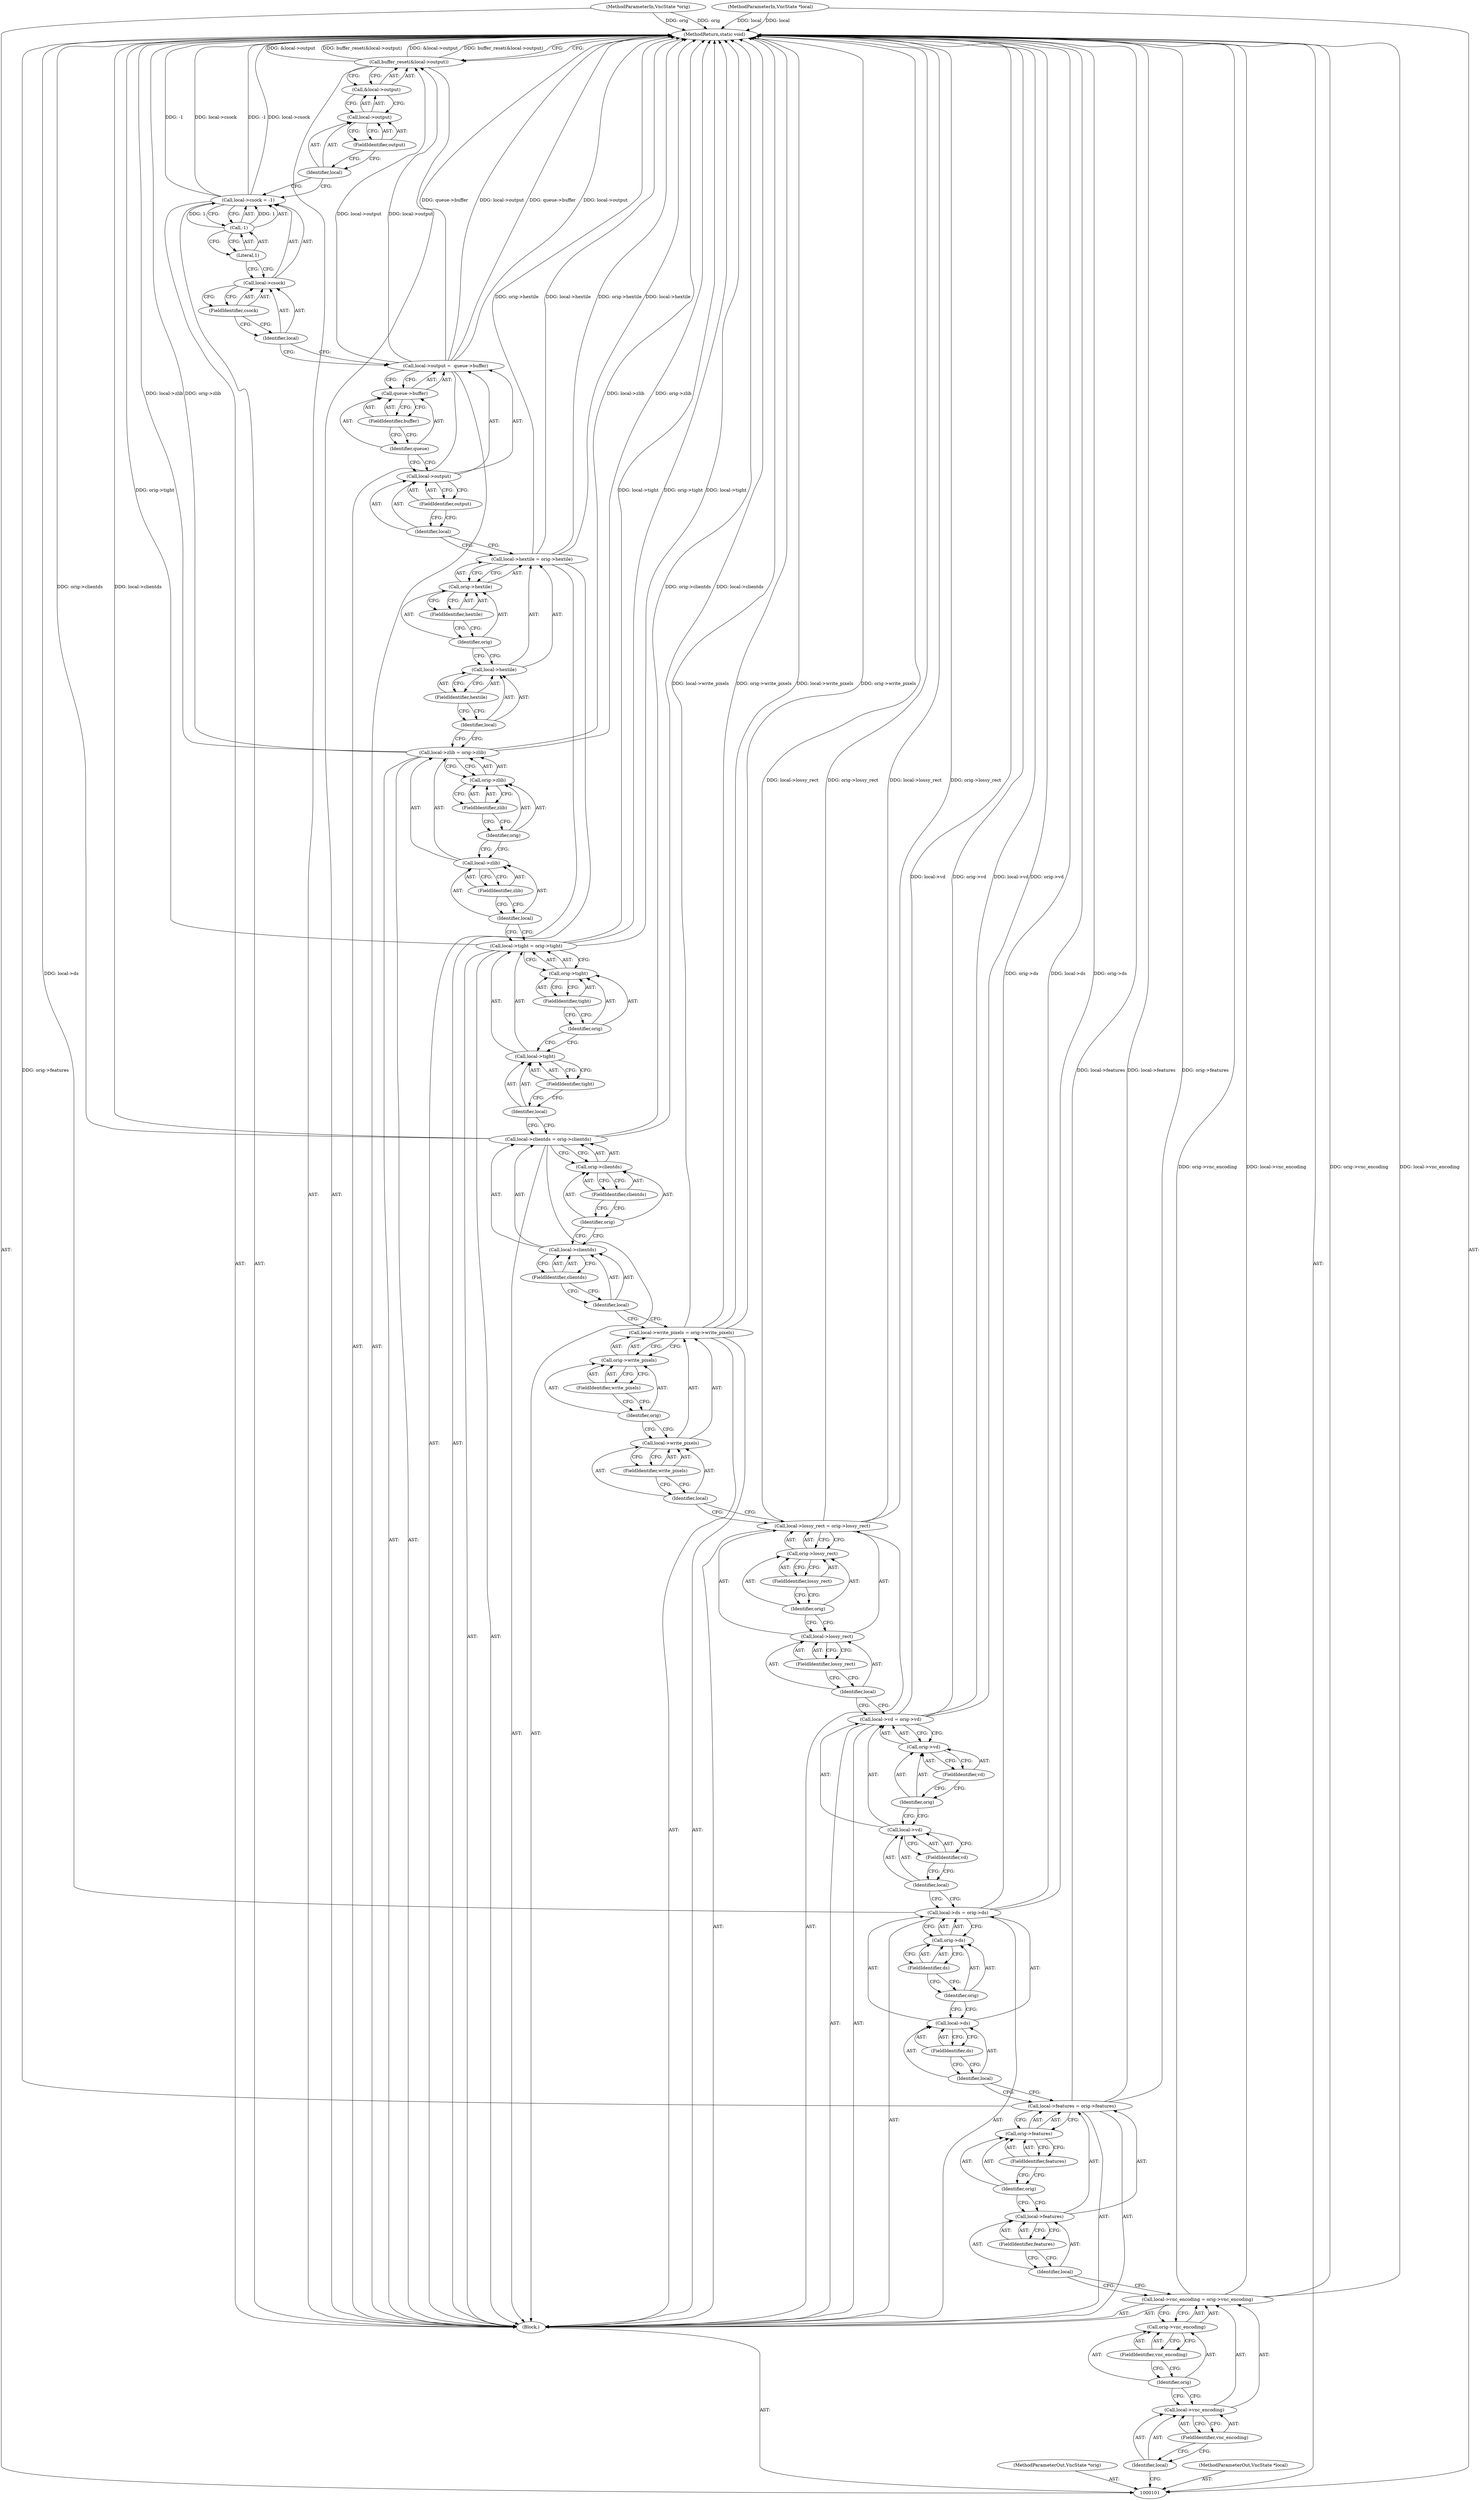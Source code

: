 digraph "1_qemu_9f64916da20eea67121d544698676295bbb105a7_9" {
"1000193" [label="(MethodReturn,static void)"];
"1000102" [label="(MethodParameterIn,VncState *orig)"];
"1000222" [label="(MethodParameterOut,VncState *orig)"];
"1000103" [label="(MethodParameterIn,VncState *local)"];
"1000223" [label="(MethodParameterOut,VncState *local)"];
"1000157" [label="(FieldIdentifier,tight)"];
"1000158" [label="(Call,orig->tight)"];
"1000159" [label="(Identifier,orig)"];
"1000160" [label="(FieldIdentifier,tight)"];
"1000154" [label="(Call,local->tight = orig->tight)"];
"1000155" [label="(Call,local->tight)"];
"1000156" [label="(Identifier,local)"];
"1000164" [label="(FieldIdentifier,zlib)"];
"1000165" [label="(Call,orig->zlib)"];
"1000166" [label="(Identifier,orig)"];
"1000167" [label="(FieldIdentifier,zlib)"];
"1000161" [label="(Call,local->zlib = orig->zlib)"];
"1000162" [label="(Call,local->zlib)"];
"1000163" [label="(Identifier,local)"];
"1000171" [label="(FieldIdentifier,hextile)"];
"1000172" [label="(Call,orig->hextile)"];
"1000173" [label="(Identifier,orig)"];
"1000174" [label="(FieldIdentifier,hextile)"];
"1000168" [label="(Call,local->hextile = orig->hextile)"];
"1000169" [label="(Call,local->hextile)"];
"1000170" [label="(Identifier,local)"];
"1000178" [label="(FieldIdentifier,output)"];
"1000179" [label="(Call,queue->buffer)"];
"1000180" [label="(Identifier,queue)"];
"1000181" [label="(FieldIdentifier,buffer)"];
"1000175" [label="(Call,local->output =  queue->buffer)"];
"1000176" [label="(Call,local->output)"];
"1000177" [label="(Identifier,local)"];
"1000185" [label="(FieldIdentifier,csock)"];
"1000186" [label="(Call,-1)"];
"1000187" [label="(Literal,1)"];
"1000182" [label="(Call,local->csock = -1)"];
"1000183" [label="(Call,local->csock)"];
"1000184" [label="(Identifier,local)"];
"1000189" [label="(Call,&local->output)"];
"1000190" [label="(Call,local->output)"];
"1000191" [label="(Identifier,local)"];
"1000192" [label="(FieldIdentifier,output)"];
"1000188" [label="(Call,buffer_reset(&local->output))"];
"1000104" [label="(Block,)"];
"1000108" [label="(FieldIdentifier,vnc_encoding)"];
"1000109" [label="(Call,orig->vnc_encoding)"];
"1000110" [label="(Identifier,orig)"];
"1000111" [label="(FieldIdentifier,vnc_encoding)"];
"1000105" [label="(Call,local->vnc_encoding = orig->vnc_encoding)"];
"1000106" [label="(Call,local->vnc_encoding)"];
"1000107" [label="(Identifier,local)"];
"1000115" [label="(FieldIdentifier,features)"];
"1000116" [label="(Call,orig->features)"];
"1000117" [label="(Identifier,orig)"];
"1000118" [label="(FieldIdentifier,features)"];
"1000112" [label="(Call,local->features = orig->features)"];
"1000113" [label="(Call,local->features)"];
"1000114" [label="(Identifier,local)"];
"1000122" [label="(FieldIdentifier,ds)"];
"1000123" [label="(Call,orig->ds)"];
"1000124" [label="(Identifier,orig)"];
"1000125" [label="(FieldIdentifier,ds)"];
"1000119" [label="(Call,local->ds = orig->ds)"];
"1000120" [label="(Call,local->ds)"];
"1000121" [label="(Identifier,local)"];
"1000129" [label="(FieldIdentifier,vd)"];
"1000130" [label="(Call,orig->vd)"];
"1000131" [label="(Identifier,orig)"];
"1000132" [label="(FieldIdentifier,vd)"];
"1000126" [label="(Call,local->vd = orig->vd)"];
"1000127" [label="(Call,local->vd)"];
"1000128" [label="(Identifier,local)"];
"1000136" [label="(FieldIdentifier,lossy_rect)"];
"1000137" [label="(Call,orig->lossy_rect)"];
"1000138" [label="(Identifier,orig)"];
"1000139" [label="(FieldIdentifier,lossy_rect)"];
"1000133" [label="(Call,local->lossy_rect = orig->lossy_rect)"];
"1000134" [label="(Call,local->lossy_rect)"];
"1000135" [label="(Identifier,local)"];
"1000143" [label="(FieldIdentifier,write_pixels)"];
"1000144" [label="(Call,orig->write_pixels)"];
"1000145" [label="(Identifier,orig)"];
"1000146" [label="(FieldIdentifier,write_pixels)"];
"1000140" [label="(Call,local->write_pixels = orig->write_pixels)"];
"1000141" [label="(Call,local->write_pixels)"];
"1000142" [label="(Identifier,local)"];
"1000150" [label="(FieldIdentifier,clientds)"];
"1000151" [label="(Call,orig->clientds)"];
"1000152" [label="(Identifier,orig)"];
"1000153" [label="(FieldIdentifier,clientds)"];
"1000147" [label="(Call,local->clientds = orig->clientds)"];
"1000148" [label="(Call,local->clientds)"];
"1000149" [label="(Identifier,local)"];
"1000193" -> "1000101"  [label="AST: "];
"1000193" -> "1000188"  [label="CFG: "];
"1000168" -> "1000193"  [label="DDG: orig->hextile"];
"1000168" -> "1000193"  [label="DDG: local->hextile"];
"1000147" -> "1000193"  [label="DDG: orig->clientds"];
"1000147" -> "1000193"  [label="DDG: local->clientds"];
"1000175" -> "1000193"  [label="DDG: queue->buffer"];
"1000175" -> "1000193"  [label="DDG: local->output"];
"1000188" -> "1000193"  [label="DDG: &local->output"];
"1000188" -> "1000193"  [label="DDG: buffer_reset(&local->output)"];
"1000126" -> "1000193"  [label="DDG: local->vd"];
"1000126" -> "1000193"  [label="DDG: orig->vd"];
"1000161" -> "1000193"  [label="DDG: local->zlib"];
"1000161" -> "1000193"  [label="DDG: orig->zlib"];
"1000182" -> "1000193"  [label="DDG: -1"];
"1000182" -> "1000193"  [label="DDG: local->csock"];
"1000119" -> "1000193"  [label="DDG: orig->ds"];
"1000119" -> "1000193"  [label="DDG: local->ds"];
"1000140" -> "1000193"  [label="DDG: local->write_pixels"];
"1000140" -> "1000193"  [label="DDG: orig->write_pixels"];
"1000154" -> "1000193"  [label="DDG: local->tight"];
"1000154" -> "1000193"  [label="DDG: orig->tight"];
"1000133" -> "1000193"  [label="DDG: local->lossy_rect"];
"1000133" -> "1000193"  [label="DDG: orig->lossy_rect"];
"1000103" -> "1000193"  [label="DDG: local"];
"1000102" -> "1000193"  [label="DDG: orig"];
"1000112" -> "1000193"  [label="DDG: local->features"];
"1000112" -> "1000193"  [label="DDG: orig->features"];
"1000105" -> "1000193"  [label="DDG: local->vnc_encoding"];
"1000105" -> "1000193"  [label="DDG: orig->vnc_encoding"];
"1000102" -> "1000101"  [label="AST: "];
"1000102" -> "1000193"  [label="DDG: orig"];
"1000222" -> "1000101"  [label="AST: "];
"1000103" -> "1000101"  [label="AST: "];
"1000103" -> "1000193"  [label="DDG: local"];
"1000223" -> "1000101"  [label="AST: "];
"1000157" -> "1000155"  [label="AST: "];
"1000157" -> "1000156"  [label="CFG: "];
"1000155" -> "1000157"  [label="CFG: "];
"1000158" -> "1000154"  [label="AST: "];
"1000158" -> "1000160"  [label="CFG: "];
"1000159" -> "1000158"  [label="AST: "];
"1000160" -> "1000158"  [label="AST: "];
"1000154" -> "1000158"  [label="CFG: "];
"1000159" -> "1000158"  [label="AST: "];
"1000159" -> "1000155"  [label="CFG: "];
"1000160" -> "1000159"  [label="CFG: "];
"1000160" -> "1000158"  [label="AST: "];
"1000160" -> "1000159"  [label="CFG: "];
"1000158" -> "1000160"  [label="CFG: "];
"1000154" -> "1000104"  [label="AST: "];
"1000154" -> "1000158"  [label="CFG: "];
"1000155" -> "1000154"  [label="AST: "];
"1000158" -> "1000154"  [label="AST: "];
"1000163" -> "1000154"  [label="CFG: "];
"1000154" -> "1000193"  [label="DDG: local->tight"];
"1000154" -> "1000193"  [label="DDG: orig->tight"];
"1000155" -> "1000154"  [label="AST: "];
"1000155" -> "1000157"  [label="CFG: "];
"1000156" -> "1000155"  [label="AST: "];
"1000157" -> "1000155"  [label="AST: "];
"1000159" -> "1000155"  [label="CFG: "];
"1000156" -> "1000155"  [label="AST: "];
"1000156" -> "1000147"  [label="CFG: "];
"1000157" -> "1000156"  [label="CFG: "];
"1000164" -> "1000162"  [label="AST: "];
"1000164" -> "1000163"  [label="CFG: "];
"1000162" -> "1000164"  [label="CFG: "];
"1000165" -> "1000161"  [label="AST: "];
"1000165" -> "1000167"  [label="CFG: "];
"1000166" -> "1000165"  [label="AST: "];
"1000167" -> "1000165"  [label="AST: "];
"1000161" -> "1000165"  [label="CFG: "];
"1000166" -> "1000165"  [label="AST: "];
"1000166" -> "1000162"  [label="CFG: "];
"1000167" -> "1000166"  [label="CFG: "];
"1000167" -> "1000165"  [label="AST: "];
"1000167" -> "1000166"  [label="CFG: "];
"1000165" -> "1000167"  [label="CFG: "];
"1000161" -> "1000104"  [label="AST: "];
"1000161" -> "1000165"  [label="CFG: "];
"1000162" -> "1000161"  [label="AST: "];
"1000165" -> "1000161"  [label="AST: "];
"1000170" -> "1000161"  [label="CFG: "];
"1000161" -> "1000193"  [label="DDG: local->zlib"];
"1000161" -> "1000193"  [label="DDG: orig->zlib"];
"1000162" -> "1000161"  [label="AST: "];
"1000162" -> "1000164"  [label="CFG: "];
"1000163" -> "1000162"  [label="AST: "];
"1000164" -> "1000162"  [label="AST: "];
"1000166" -> "1000162"  [label="CFG: "];
"1000163" -> "1000162"  [label="AST: "];
"1000163" -> "1000154"  [label="CFG: "];
"1000164" -> "1000163"  [label="CFG: "];
"1000171" -> "1000169"  [label="AST: "];
"1000171" -> "1000170"  [label="CFG: "];
"1000169" -> "1000171"  [label="CFG: "];
"1000172" -> "1000168"  [label="AST: "];
"1000172" -> "1000174"  [label="CFG: "];
"1000173" -> "1000172"  [label="AST: "];
"1000174" -> "1000172"  [label="AST: "];
"1000168" -> "1000172"  [label="CFG: "];
"1000173" -> "1000172"  [label="AST: "];
"1000173" -> "1000169"  [label="CFG: "];
"1000174" -> "1000173"  [label="CFG: "];
"1000174" -> "1000172"  [label="AST: "];
"1000174" -> "1000173"  [label="CFG: "];
"1000172" -> "1000174"  [label="CFG: "];
"1000168" -> "1000104"  [label="AST: "];
"1000168" -> "1000172"  [label="CFG: "];
"1000169" -> "1000168"  [label="AST: "];
"1000172" -> "1000168"  [label="AST: "];
"1000177" -> "1000168"  [label="CFG: "];
"1000168" -> "1000193"  [label="DDG: orig->hextile"];
"1000168" -> "1000193"  [label="DDG: local->hextile"];
"1000169" -> "1000168"  [label="AST: "];
"1000169" -> "1000171"  [label="CFG: "];
"1000170" -> "1000169"  [label="AST: "];
"1000171" -> "1000169"  [label="AST: "];
"1000173" -> "1000169"  [label="CFG: "];
"1000170" -> "1000169"  [label="AST: "];
"1000170" -> "1000161"  [label="CFG: "];
"1000171" -> "1000170"  [label="CFG: "];
"1000178" -> "1000176"  [label="AST: "];
"1000178" -> "1000177"  [label="CFG: "];
"1000176" -> "1000178"  [label="CFG: "];
"1000179" -> "1000175"  [label="AST: "];
"1000179" -> "1000181"  [label="CFG: "];
"1000180" -> "1000179"  [label="AST: "];
"1000181" -> "1000179"  [label="AST: "];
"1000175" -> "1000179"  [label="CFG: "];
"1000180" -> "1000179"  [label="AST: "];
"1000180" -> "1000176"  [label="CFG: "];
"1000181" -> "1000180"  [label="CFG: "];
"1000181" -> "1000179"  [label="AST: "];
"1000181" -> "1000180"  [label="CFG: "];
"1000179" -> "1000181"  [label="CFG: "];
"1000175" -> "1000104"  [label="AST: "];
"1000175" -> "1000179"  [label="CFG: "];
"1000176" -> "1000175"  [label="AST: "];
"1000179" -> "1000175"  [label="AST: "];
"1000184" -> "1000175"  [label="CFG: "];
"1000175" -> "1000193"  [label="DDG: queue->buffer"];
"1000175" -> "1000193"  [label="DDG: local->output"];
"1000175" -> "1000188"  [label="DDG: local->output"];
"1000176" -> "1000175"  [label="AST: "];
"1000176" -> "1000178"  [label="CFG: "];
"1000177" -> "1000176"  [label="AST: "];
"1000178" -> "1000176"  [label="AST: "];
"1000180" -> "1000176"  [label="CFG: "];
"1000177" -> "1000176"  [label="AST: "];
"1000177" -> "1000168"  [label="CFG: "];
"1000178" -> "1000177"  [label="CFG: "];
"1000185" -> "1000183"  [label="AST: "];
"1000185" -> "1000184"  [label="CFG: "];
"1000183" -> "1000185"  [label="CFG: "];
"1000186" -> "1000182"  [label="AST: "];
"1000186" -> "1000187"  [label="CFG: "];
"1000187" -> "1000186"  [label="AST: "];
"1000182" -> "1000186"  [label="CFG: "];
"1000186" -> "1000182"  [label="DDG: 1"];
"1000187" -> "1000186"  [label="AST: "];
"1000187" -> "1000183"  [label="CFG: "];
"1000186" -> "1000187"  [label="CFG: "];
"1000182" -> "1000104"  [label="AST: "];
"1000182" -> "1000186"  [label="CFG: "];
"1000183" -> "1000182"  [label="AST: "];
"1000186" -> "1000182"  [label="AST: "];
"1000191" -> "1000182"  [label="CFG: "];
"1000182" -> "1000193"  [label="DDG: -1"];
"1000182" -> "1000193"  [label="DDG: local->csock"];
"1000186" -> "1000182"  [label="DDG: 1"];
"1000183" -> "1000182"  [label="AST: "];
"1000183" -> "1000185"  [label="CFG: "];
"1000184" -> "1000183"  [label="AST: "];
"1000185" -> "1000183"  [label="AST: "];
"1000187" -> "1000183"  [label="CFG: "];
"1000184" -> "1000183"  [label="AST: "];
"1000184" -> "1000175"  [label="CFG: "];
"1000185" -> "1000184"  [label="CFG: "];
"1000189" -> "1000188"  [label="AST: "];
"1000189" -> "1000190"  [label="CFG: "];
"1000190" -> "1000189"  [label="AST: "];
"1000188" -> "1000189"  [label="CFG: "];
"1000190" -> "1000189"  [label="AST: "];
"1000190" -> "1000192"  [label="CFG: "];
"1000191" -> "1000190"  [label="AST: "];
"1000192" -> "1000190"  [label="AST: "];
"1000189" -> "1000190"  [label="CFG: "];
"1000191" -> "1000190"  [label="AST: "];
"1000191" -> "1000182"  [label="CFG: "];
"1000192" -> "1000191"  [label="CFG: "];
"1000192" -> "1000190"  [label="AST: "];
"1000192" -> "1000191"  [label="CFG: "];
"1000190" -> "1000192"  [label="CFG: "];
"1000188" -> "1000104"  [label="AST: "];
"1000188" -> "1000189"  [label="CFG: "];
"1000189" -> "1000188"  [label="AST: "];
"1000193" -> "1000188"  [label="CFG: "];
"1000188" -> "1000193"  [label="DDG: &local->output"];
"1000188" -> "1000193"  [label="DDG: buffer_reset(&local->output)"];
"1000175" -> "1000188"  [label="DDG: local->output"];
"1000104" -> "1000101"  [label="AST: "];
"1000105" -> "1000104"  [label="AST: "];
"1000112" -> "1000104"  [label="AST: "];
"1000119" -> "1000104"  [label="AST: "];
"1000126" -> "1000104"  [label="AST: "];
"1000133" -> "1000104"  [label="AST: "];
"1000140" -> "1000104"  [label="AST: "];
"1000147" -> "1000104"  [label="AST: "];
"1000154" -> "1000104"  [label="AST: "];
"1000161" -> "1000104"  [label="AST: "];
"1000168" -> "1000104"  [label="AST: "];
"1000175" -> "1000104"  [label="AST: "];
"1000182" -> "1000104"  [label="AST: "];
"1000188" -> "1000104"  [label="AST: "];
"1000108" -> "1000106"  [label="AST: "];
"1000108" -> "1000107"  [label="CFG: "];
"1000106" -> "1000108"  [label="CFG: "];
"1000109" -> "1000105"  [label="AST: "];
"1000109" -> "1000111"  [label="CFG: "];
"1000110" -> "1000109"  [label="AST: "];
"1000111" -> "1000109"  [label="AST: "];
"1000105" -> "1000109"  [label="CFG: "];
"1000110" -> "1000109"  [label="AST: "];
"1000110" -> "1000106"  [label="CFG: "];
"1000111" -> "1000110"  [label="CFG: "];
"1000111" -> "1000109"  [label="AST: "];
"1000111" -> "1000110"  [label="CFG: "];
"1000109" -> "1000111"  [label="CFG: "];
"1000105" -> "1000104"  [label="AST: "];
"1000105" -> "1000109"  [label="CFG: "];
"1000106" -> "1000105"  [label="AST: "];
"1000109" -> "1000105"  [label="AST: "];
"1000114" -> "1000105"  [label="CFG: "];
"1000105" -> "1000193"  [label="DDG: local->vnc_encoding"];
"1000105" -> "1000193"  [label="DDG: orig->vnc_encoding"];
"1000106" -> "1000105"  [label="AST: "];
"1000106" -> "1000108"  [label="CFG: "];
"1000107" -> "1000106"  [label="AST: "];
"1000108" -> "1000106"  [label="AST: "];
"1000110" -> "1000106"  [label="CFG: "];
"1000107" -> "1000106"  [label="AST: "];
"1000107" -> "1000101"  [label="CFG: "];
"1000108" -> "1000107"  [label="CFG: "];
"1000115" -> "1000113"  [label="AST: "];
"1000115" -> "1000114"  [label="CFG: "];
"1000113" -> "1000115"  [label="CFG: "];
"1000116" -> "1000112"  [label="AST: "];
"1000116" -> "1000118"  [label="CFG: "];
"1000117" -> "1000116"  [label="AST: "];
"1000118" -> "1000116"  [label="AST: "];
"1000112" -> "1000116"  [label="CFG: "];
"1000117" -> "1000116"  [label="AST: "];
"1000117" -> "1000113"  [label="CFG: "];
"1000118" -> "1000117"  [label="CFG: "];
"1000118" -> "1000116"  [label="AST: "];
"1000118" -> "1000117"  [label="CFG: "];
"1000116" -> "1000118"  [label="CFG: "];
"1000112" -> "1000104"  [label="AST: "];
"1000112" -> "1000116"  [label="CFG: "];
"1000113" -> "1000112"  [label="AST: "];
"1000116" -> "1000112"  [label="AST: "];
"1000121" -> "1000112"  [label="CFG: "];
"1000112" -> "1000193"  [label="DDG: local->features"];
"1000112" -> "1000193"  [label="DDG: orig->features"];
"1000113" -> "1000112"  [label="AST: "];
"1000113" -> "1000115"  [label="CFG: "];
"1000114" -> "1000113"  [label="AST: "];
"1000115" -> "1000113"  [label="AST: "];
"1000117" -> "1000113"  [label="CFG: "];
"1000114" -> "1000113"  [label="AST: "];
"1000114" -> "1000105"  [label="CFG: "];
"1000115" -> "1000114"  [label="CFG: "];
"1000122" -> "1000120"  [label="AST: "];
"1000122" -> "1000121"  [label="CFG: "];
"1000120" -> "1000122"  [label="CFG: "];
"1000123" -> "1000119"  [label="AST: "];
"1000123" -> "1000125"  [label="CFG: "];
"1000124" -> "1000123"  [label="AST: "];
"1000125" -> "1000123"  [label="AST: "];
"1000119" -> "1000123"  [label="CFG: "];
"1000124" -> "1000123"  [label="AST: "];
"1000124" -> "1000120"  [label="CFG: "];
"1000125" -> "1000124"  [label="CFG: "];
"1000125" -> "1000123"  [label="AST: "];
"1000125" -> "1000124"  [label="CFG: "];
"1000123" -> "1000125"  [label="CFG: "];
"1000119" -> "1000104"  [label="AST: "];
"1000119" -> "1000123"  [label="CFG: "];
"1000120" -> "1000119"  [label="AST: "];
"1000123" -> "1000119"  [label="AST: "];
"1000128" -> "1000119"  [label="CFG: "];
"1000119" -> "1000193"  [label="DDG: orig->ds"];
"1000119" -> "1000193"  [label="DDG: local->ds"];
"1000120" -> "1000119"  [label="AST: "];
"1000120" -> "1000122"  [label="CFG: "];
"1000121" -> "1000120"  [label="AST: "];
"1000122" -> "1000120"  [label="AST: "];
"1000124" -> "1000120"  [label="CFG: "];
"1000121" -> "1000120"  [label="AST: "];
"1000121" -> "1000112"  [label="CFG: "];
"1000122" -> "1000121"  [label="CFG: "];
"1000129" -> "1000127"  [label="AST: "];
"1000129" -> "1000128"  [label="CFG: "];
"1000127" -> "1000129"  [label="CFG: "];
"1000130" -> "1000126"  [label="AST: "];
"1000130" -> "1000132"  [label="CFG: "];
"1000131" -> "1000130"  [label="AST: "];
"1000132" -> "1000130"  [label="AST: "];
"1000126" -> "1000130"  [label="CFG: "];
"1000131" -> "1000130"  [label="AST: "];
"1000131" -> "1000127"  [label="CFG: "];
"1000132" -> "1000131"  [label="CFG: "];
"1000132" -> "1000130"  [label="AST: "];
"1000132" -> "1000131"  [label="CFG: "];
"1000130" -> "1000132"  [label="CFG: "];
"1000126" -> "1000104"  [label="AST: "];
"1000126" -> "1000130"  [label="CFG: "];
"1000127" -> "1000126"  [label="AST: "];
"1000130" -> "1000126"  [label="AST: "];
"1000135" -> "1000126"  [label="CFG: "];
"1000126" -> "1000193"  [label="DDG: local->vd"];
"1000126" -> "1000193"  [label="DDG: orig->vd"];
"1000127" -> "1000126"  [label="AST: "];
"1000127" -> "1000129"  [label="CFG: "];
"1000128" -> "1000127"  [label="AST: "];
"1000129" -> "1000127"  [label="AST: "];
"1000131" -> "1000127"  [label="CFG: "];
"1000128" -> "1000127"  [label="AST: "];
"1000128" -> "1000119"  [label="CFG: "];
"1000129" -> "1000128"  [label="CFG: "];
"1000136" -> "1000134"  [label="AST: "];
"1000136" -> "1000135"  [label="CFG: "];
"1000134" -> "1000136"  [label="CFG: "];
"1000137" -> "1000133"  [label="AST: "];
"1000137" -> "1000139"  [label="CFG: "];
"1000138" -> "1000137"  [label="AST: "];
"1000139" -> "1000137"  [label="AST: "];
"1000133" -> "1000137"  [label="CFG: "];
"1000138" -> "1000137"  [label="AST: "];
"1000138" -> "1000134"  [label="CFG: "];
"1000139" -> "1000138"  [label="CFG: "];
"1000139" -> "1000137"  [label="AST: "];
"1000139" -> "1000138"  [label="CFG: "];
"1000137" -> "1000139"  [label="CFG: "];
"1000133" -> "1000104"  [label="AST: "];
"1000133" -> "1000137"  [label="CFG: "];
"1000134" -> "1000133"  [label="AST: "];
"1000137" -> "1000133"  [label="AST: "];
"1000142" -> "1000133"  [label="CFG: "];
"1000133" -> "1000193"  [label="DDG: local->lossy_rect"];
"1000133" -> "1000193"  [label="DDG: orig->lossy_rect"];
"1000134" -> "1000133"  [label="AST: "];
"1000134" -> "1000136"  [label="CFG: "];
"1000135" -> "1000134"  [label="AST: "];
"1000136" -> "1000134"  [label="AST: "];
"1000138" -> "1000134"  [label="CFG: "];
"1000135" -> "1000134"  [label="AST: "];
"1000135" -> "1000126"  [label="CFG: "];
"1000136" -> "1000135"  [label="CFG: "];
"1000143" -> "1000141"  [label="AST: "];
"1000143" -> "1000142"  [label="CFG: "];
"1000141" -> "1000143"  [label="CFG: "];
"1000144" -> "1000140"  [label="AST: "];
"1000144" -> "1000146"  [label="CFG: "];
"1000145" -> "1000144"  [label="AST: "];
"1000146" -> "1000144"  [label="AST: "];
"1000140" -> "1000144"  [label="CFG: "];
"1000145" -> "1000144"  [label="AST: "];
"1000145" -> "1000141"  [label="CFG: "];
"1000146" -> "1000145"  [label="CFG: "];
"1000146" -> "1000144"  [label="AST: "];
"1000146" -> "1000145"  [label="CFG: "];
"1000144" -> "1000146"  [label="CFG: "];
"1000140" -> "1000104"  [label="AST: "];
"1000140" -> "1000144"  [label="CFG: "];
"1000141" -> "1000140"  [label="AST: "];
"1000144" -> "1000140"  [label="AST: "];
"1000149" -> "1000140"  [label="CFG: "];
"1000140" -> "1000193"  [label="DDG: local->write_pixels"];
"1000140" -> "1000193"  [label="DDG: orig->write_pixels"];
"1000141" -> "1000140"  [label="AST: "];
"1000141" -> "1000143"  [label="CFG: "];
"1000142" -> "1000141"  [label="AST: "];
"1000143" -> "1000141"  [label="AST: "];
"1000145" -> "1000141"  [label="CFG: "];
"1000142" -> "1000141"  [label="AST: "];
"1000142" -> "1000133"  [label="CFG: "];
"1000143" -> "1000142"  [label="CFG: "];
"1000150" -> "1000148"  [label="AST: "];
"1000150" -> "1000149"  [label="CFG: "];
"1000148" -> "1000150"  [label="CFG: "];
"1000151" -> "1000147"  [label="AST: "];
"1000151" -> "1000153"  [label="CFG: "];
"1000152" -> "1000151"  [label="AST: "];
"1000153" -> "1000151"  [label="AST: "];
"1000147" -> "1000151"  [label="CFG: "];
"1000152" -> "1000151"  [label="AST: "];
"1000152" -> "1000148"  [label="CFG: "];
"1000153" -> "1000152"  [label="CFG: "];
"1000153" -> "1000151"  [label="AST: "];
"1000153" -> "1000152"  [label="CFG: "];
"1000151" -> "1000153"  [label="CFG: "];
"1000147" -> "1000104"  [label="AST: "];
"1000147" -> "1000151"  [label="CFG: "];
"1000148" -> "1000147"  [label="AST: "];
"1000151" -> "1000147"  [label="AST: "];
"1000156" -> "1000147"  [label="CFG: "];
"1000147" -> "1000193"  [label="DDG: orig->clientds"];
"1000147" -> "1000193"  [label="DDG: local->clientds"];
"1000148" -> "1000147"  [label="AST: "];
"1000148" -> "1000150"  [label="CFG: "];
"1000149" -> "1000148"  [label="AST: "];
"1000150" -> "1000148"  [label="AST: "];
"1000152" -> "1000148"  [label="CFG: "];
"1000149" -> "1000148"  [label="AST: "];
"1000149" -> "1000140"  [label="CFG: "];
"1000150" -> "1000149"  [label="CFG: "];
}
